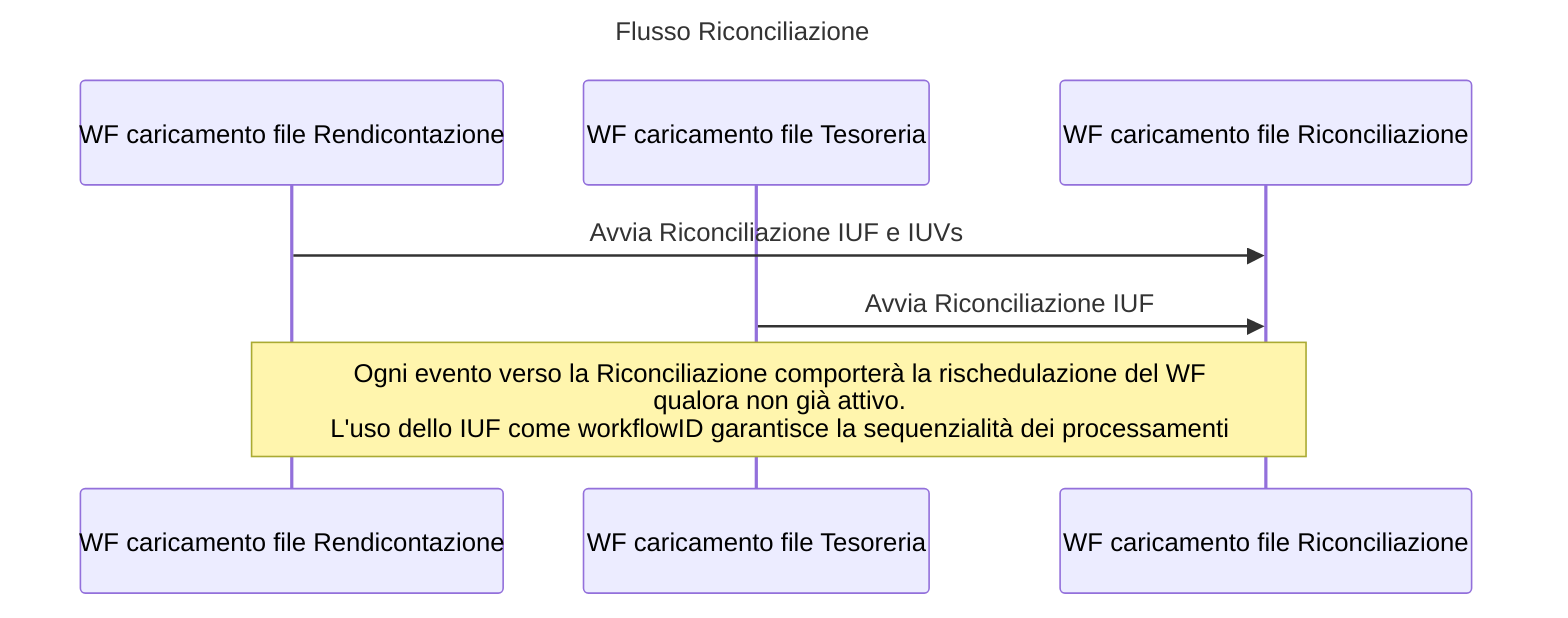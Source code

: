 ---
title: Flusso Riconciliazione
---
sequenceDiagram
    participant WF_R as WF caricamento file Rendicontazione
    participant WF_T as WF caricamento file Tesoreria
    participant WF_RC as WF caricamento file Riconciliazione

    WF_R ->> WF_RC: Avvia Riconciliazione IUF e IUVs
    WF_T ->> WF_RC: Avvia Riconciliazione IUF

    note over WF_R,WF_RC: Ogni evento verso la Riconciliazione comporterà la rischedulazione del WF<BR />qualora non già attivo.<BR/>L'uso dello IUF come workflowID garantisce la sequenzialità dei processamenti